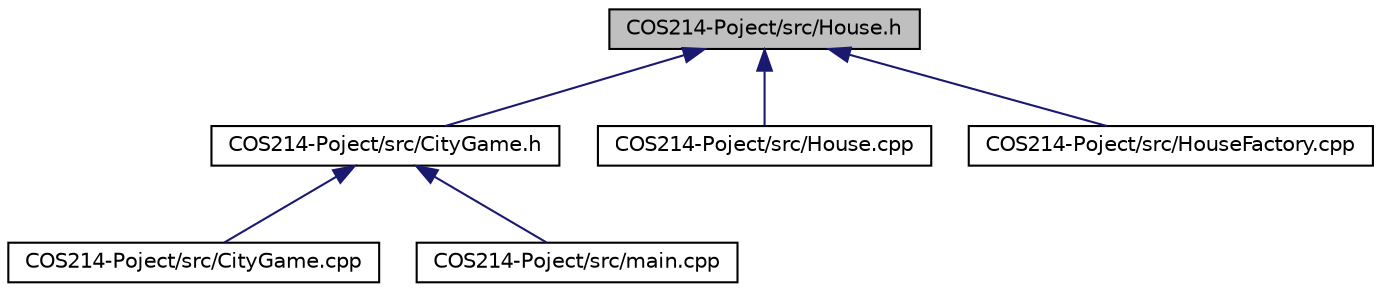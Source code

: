 digraph "COS214-Poject/src/House.h"
{
 // LATEX_PDF_SIZE
  edge [fontname="Helvetica",fontsize="10",labelfontname="Helvetica",labelfontsize="10"];
  node [fontname="Helvetica",fontsize="10",shape=record];
  Node1 [label="COS214-Poject/src/House.h",height=0.2,width=0.4,color="black", fillcolor="grey75", style="filled", fontcolor="black",tooltip="Header file for the House class, representing a residential building."];
  Node1 -> Node2 [dir="back",color="midnightblue",fontsize="10",style="solid",fontname="Helvetica"];
  Node2 [label="COS214-Poject/src/CityGame.h",height=0.2,width=0.4,color="black", fillcolor="white", style="filled",URL="$CityGame_8h.html",tooltip=" "];
  Node2 -> Node3 [dir="back",color="midnightblue",fontsize="10",style="solid",fontname="Helvetica"];
  Node3 [label="COS214-Poject/src/CityGame.cpp",height=0.2,width=0.4,color="black", fillcolor="white", style="filled",URL="$CityGame_8cpp.html",tooltip=" "];
  Node2 -> Node4 [dir="back",color="midnightblue",fontsize="10",style="solid",fontname="Helvetica"];
  Node4 [label="COS214-Poject/src/main.cpp",height=0.2,width=0.4,color="black", fillcolor="white", style="filled",URL="$main_8cpp.html",tooltip=" "];
  Node1 -> Node5 [dir="back",color="midnightblue",fontsize="10",style="solid",fontname="Helvetica"];
  Node5 [label="COS214-Poject/src/House.cpp",height=0.2,width=0.4,color="black", fillcolor="white", style="filled",URL="$House_8cpp.html",tooltip=" "];
  Node1 -> Node6 [dir="back",color="midnightblue",fontsize="10",style="solid",fontname="Helvetica"];
  Node6 [label="COS214-Poject/src/HouseFactory.cpp",height=0.2,width=0.4,color="black", fillcolor="white", style="filled",URL="$HouseFactory_8cpp.html",tooltip=" "];
}

